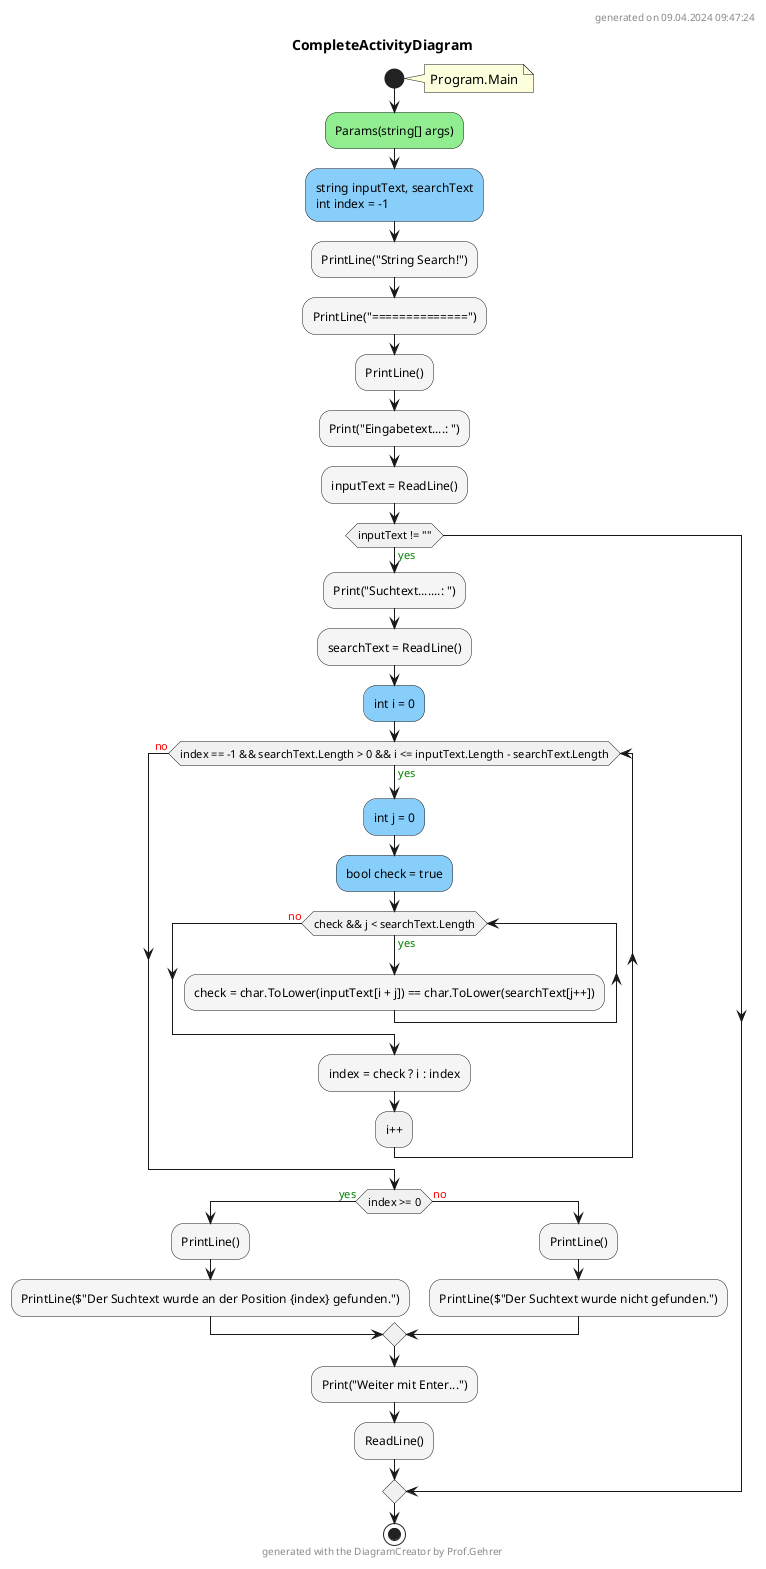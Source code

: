 @startuml CompleteActivityDiagram
header
generated on 09.04.2024 09:47:24
end header
title CompleteActivityDiagram
start
note right:  Program.Main
#LightGreen:Params(string[] args);
#LightSkyBlue:string inputText, searchText\nint index = -1;
#WhiteSmoke:PrintLine("String Search!");
#WhiteSmoke:PrintLine("==============");
#WhiteSmoke:PrintLine();
#WhiteSmoke:Print("Eingabetext....: ");
#WhiteSmoke:inputText = ReadLine();
if (inputText != "") then (<color:green>yes)
        #WhiteSmoke:Print("Suchtext.......: ");
        #WhiteSmoke:searchText = ReadLine();
        #LightSkyBlue:int i = 0;
        while (index == -1 && searchText.Length > 0 && i <= inputText.Length - searchText.Length) is (<color:green>yes)
                #LightSkyBlue:int j = 0;
                #LightSkyBlue:bool check = true;
                while (check && j < searchText.Length) is (<color:green>yes)
                        #WhiteSmoke:check = char.ToLower(inputText[i + j]) == char.ToLower(searchText[j++]);
                endwhile (<color:red>no)
                #WhiteSmoke:index = check ? i : index;
        :i++;
        endwhile (<color:red>no)
        if (index >= 0) then (<color:green>yes)
                #WhiteSmoke:PrintLine();
                #WhiteSmoke:PrintLine($"Der Suchtext wurde an der Position {index} gefunden.");
            else (<color:red>no)
                    #WhiteSmoke:PrintLine();
                    #WhiteSmoke:PrintLine($"Der Suchtext wurde nicht gefunden.");
        endif
        #WhiteSmoke:Print("Weiter mit Enter...");
        #WhiteSmoke:ReadLine();
endif
stop
footer
generated with the DiagramCreator by Prof.Gehrer
end footer
@enduml
